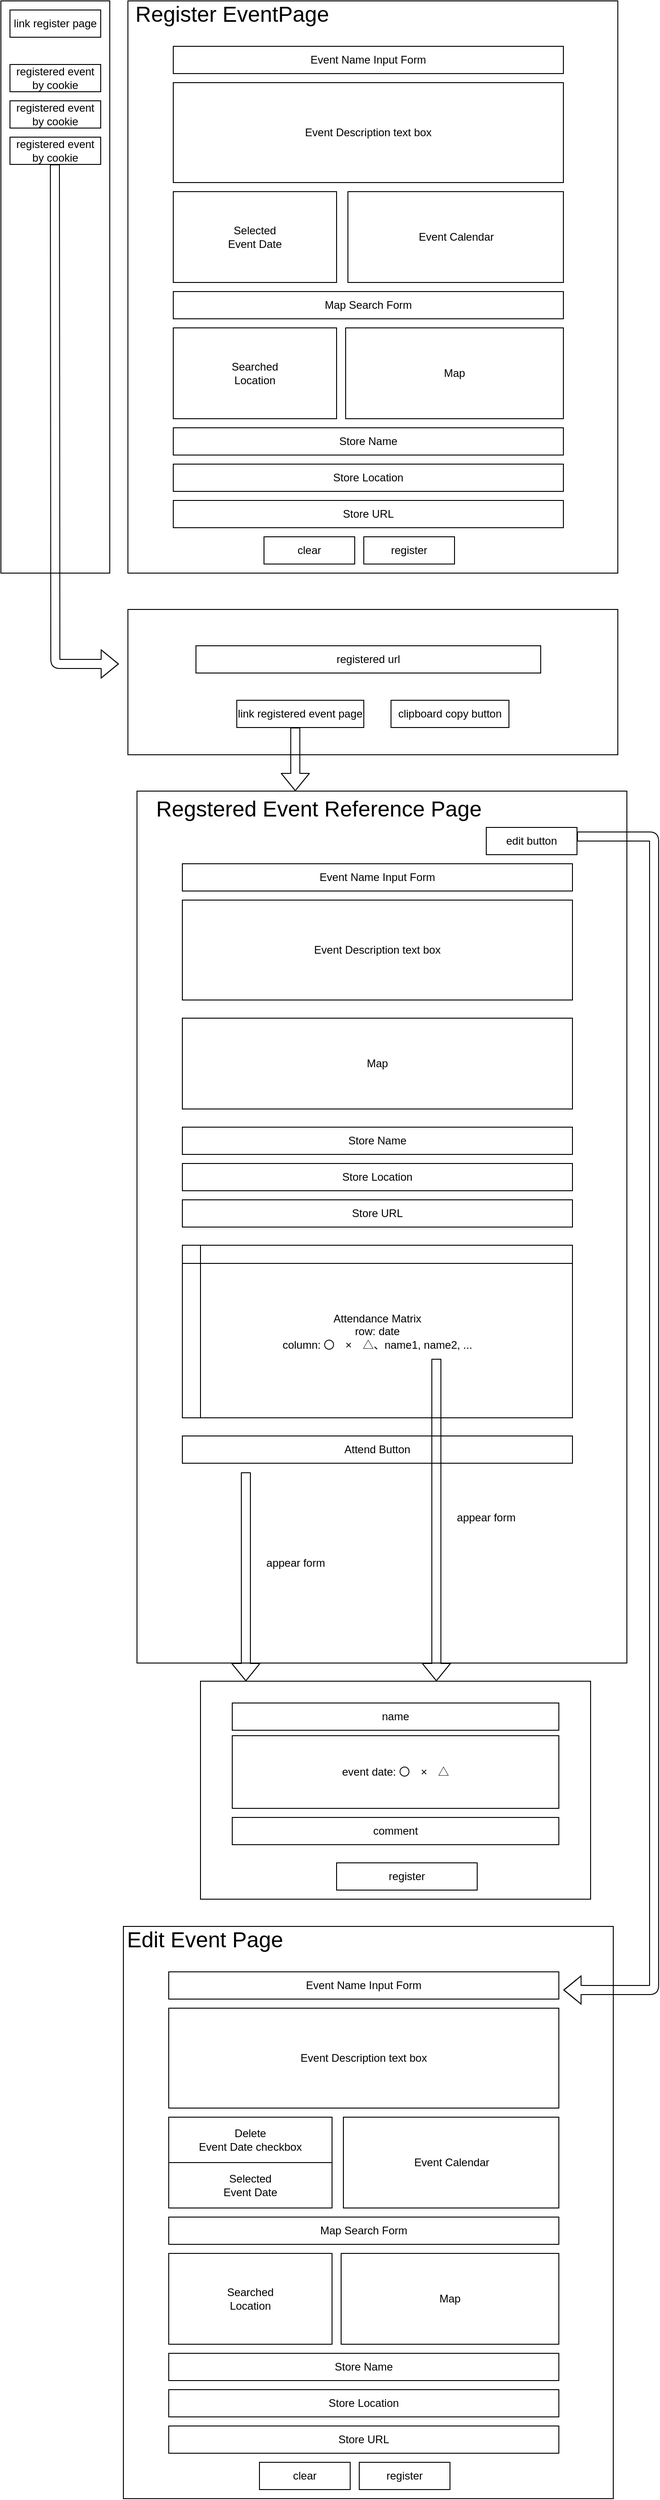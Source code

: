 <mxfile version="13.9.7" type="github">
  <diagram id="76KLX1Tyw8OJ2HWkUYvw" name="Page-1">
    <mxGraphModel dx="1422" dy="705" grid="1" gridSize="10" guides="1" tooltips="1" connect="1" arrows="1" fold="1" page="1" pageScale="1" pageWidth="827" pageHeight="1169" math="0" shadow="0">
      <root>
        <mxCell id="0" />
        <mxCell id="1" parent="0" />
        <mxCell id="SeXQM4YsFDkqSfDYHbvO-1" value="" style="rounded=0;whiteSpace=wrap;html=1;" vertex="1" parent="1">
          <mxGeometry x="170" y="40" width="540" height="630" as="geometry" />
        </mxCell>
        <mxCell id="SeXQM4YsFDkqSfDYHbvO-2" value="" style="rounded=0;whiteSpace=wrap;html=1;" vertex="1" parent="1">
          <mxGeometry x="30" y="40" width="120" height="630" as="geometry" />
        </mxCell>
        <mxCell id="SeXQM4YsFDkqSfDYHbvO-3" value="Event Name Input Form" style="rounded=0;whiteSpace=wrap;html=1;" vertex="1" parent="1">
          <mxGeometry x="220" y="90" width="430" height="30" as="geometry" />
        </mxCell>
        <mxCell id="SeXQM4YsFDkqSfDYHbvO-5" value="Selected&lt;br&gt;Event Date" style="rounded=0;whiteSpace=wrap;html=1;" vertex="1" parent="1">
          <mxGeometry x="220" y="250" width="180" height="100" as="geometry" />
        </mxCell>
        <mxCell id="SeXQM4YsFDkqSfDYHbvO-7" value="Map" style="rounded=0;whiteSpace=wrap;html=1;" vertex="1" parent="1">
          <mxGeometry x="410" y="400" width="240" height="100" as="geometry" />
        </mxCell>
        <mxCell id="SeXQM4YsFDkqSfDYHbvO-9" value="Map Search Form" style="rounded=0;whiteSpace=wrap;html=1;" vertex="1" parent="1">
          <mxGeometry x="220" y="360" width="430" height="30" as="geometry" />
        </mxCell>
        <mxCell id="SeXQM4YsFDkqSfDYHbvO-16" value="Event Description text box" style="rounded=0;whiteSpace=wrap;html=1;" vertex="1" parent="1">
          <mxGeometry x="220" y="130" width="430" height="110" as="geometry" />
        </mxCell>
        <mxCell id="SeXQM4YsFDkqSfDYHbvO-18" value="Event Calendar" style="rounded=0;whiteSpace=wrap;html=1;" vertex="1" parent="1">
          <mxGeometry x="412.5" y="250" width="237.5" height="100" as="geometry" />
        </mxCell>
        <mxCell id="SeXQM4YsFDkqSfDYHbvO-21" value="Searched&lt;br&gt;Location" style="rounded=0;whiteSpace=wrap;html=1;" vertex="1" parent="1">
          <mxGeometry x="220" y="400" width="180" height="100" as="geometry" />
        </mxCell>
        <mxCell id="SeXQM4YsFDkqSfDYHbvO-22" value="Store Name" style="rounded=0;whiteSpace=wrap;html=1;" vertex="1" parent="1">
          <mxGeometry x="220" y="510" width="430" height="30" as="geometry" />
        </mxCell>
        <mxCell id="SeXQM4YsFDkqSfDYHbvO-23" value="Store Location" style="rounded=0;whiteSpace=wrap;html=1;" vertex="1" parent="1">
          <mxGeometry x="220" y="550" width="430" height="30" as="geometry" />
        </mxCell>
        <mxCell id="SeXQM4YsFDkqSfDYHbvO-24" value="Store URL" style="rounded=0;whiteSpace=wrap;html=1;" vertex="1" parent="1">
          <mxGeometry x="220" y="590" width="430" height="30" as="geometry" />
        </mxCell>
        <mxCell id="SeXQM4YsFDkqSfDYHbvO-25" value="link register page" style="rounded=0;whiteSpace=wrap;html=1;" vertex="1" parent="1">
          <mxGeometry x="40" y="50" width="100" height="30" as="geometry" />
        </mxCell>
        <mxCell id="SeXQM4YsFDkqSfDYHbvO-26" value="clear&lt;span style=&quot;color: rgba(0 , 0 , 0 , 0) ; font-family: monospace ; font-size: 0px&quot;&gt;%3CmxGraphModel%3E%3Croot%3E%3CmxCell%20id%3D%220%22%2F%3E%3CmxCell%20id%3D%221%22%20parent%3D%220%22%2F%3E%3CmxCell%20id%3D%222%22%20value%3D%22link%20register%20page%22%20style%3D%22rounded%3D0%3BwhiteSpace%3Dwrap%3Bhtml%3D1%3B%22%20vertex%3D%221%22%20parent%3D%221%22%3E%3CmxGeometry%20x%3D%2240%22%20y%3D%2250%22%20width%3D%22100%22%20height%3D%2230%22%20as%3D%22geometry%22%2F%3E%3C%2FmxCell%3E%3C%2Froot%3E%3C%2FmxGraphModel%3E&lt;/span&gt;" style="rounded=0;whiteSpace=wrap;html=1;" vertex="1" parent="1">
          <mxGeometry x="320" y="630" width="100" height="30" as="geometry" />
        </mxCell>
        <mxCell id="SeXQM4YsFDkqSfDYHbvO-27" value="register" style="rounded=0;whiteSpace=wrap;html=1;" vertex="1" parent="1">
          <mxGeometry x="430" y="630" width="100" height="30" as="geometry" />
        </mxCell>
        <mxCell id="SeXQM4YsFDkqSfDYHbvO-28" value="registered event&lt;br&gt;by cookie" style="rounded=0;whiteSpace=wrap;html=1;" vertex="1" parent="1">
          <mxGeometry x="40" y="110" width="100" height="30" as="geometry" />
        </mxCell>
        <mxCell id="SeXQM4YsFDkqSfDYHbvO-29" value="registered event&lt;br&gt;by cookie" style="rounded=0;whiteSpace=wrap;html=1;" vertex="1" parent="1">
          <mxGeometry x="40" y="150" width="100" height="30" as="geometry" />
        </mxCell>
        <mxCell id="SeXQM4YsFDkqSfDYHbvO-30" value="registered event&lt;br&gt;by cookie" style="rounded=0;whiteSpace=wrap;html=1;" vertex="1" parent="1">
          <mxGeometry x="40" y="190" width="100" height="30" as="geometry" />
        </mxCell>
        <mxCell id="SeXQM4YsFDkqSfDYHbvO-31" value="&lt;font style=&quot;font-size: 24px&quot;&gt;Register EventPage&lt;/font&gt;" style="text;html=1;strokeColor=none;fillColor=none;align=center;verticalAlign=middle;whiteSpace=wrap;rounded=0;" vertex="1" parent="1">
          <mxGeometry x="170" y="40" width="230" height="30" as="geometry" />
        </mxCell>
        <mxCell id="SeXQM4YsFDkqSfDYHbvO-34" value="" style="rounded=0;whiteSpace=wrap;html=1;" vertex="1" parent="1">
          <mxGeometry x="180" y="910" width="540" height="960" as="geometry" />
        </mxCell>
        <mxCell id="SeXQM4YsFDkqSfDYHbvO-35" value="&lt;font style=&quot;font-size: 24px&quot;&gt;Regstered Event Reference Page&lt;/font&gt;" style="text;html=1;align=center;verticalAlign=middle;resizable=0;points=[];autosize=1;" vertex="1" parent="1">
          <mxGeometry x="195" y="920" width="370" height="20" as="geometry" />
        </mxCell>
        <mxCell id="SeXQM4YsFDkqSfDYHbvO-36" value="Event Name Input Form" style="rounded=0;whiteSpace=wrap;html=1;" vertex="1" parent="1">
          <mxGeometry x="230" y="990" width="430" height="30" as="geometry" />
        </mxCell>
        <mxCell id="SeXQM4YsFDkqSfDYHbvO-37" value="Event Description text box" style="rounded=0;whiteSpace=wrap;html=1;" vertex="1" parent="1">
          <mxGeometry x="230" y="1030" width="430" height="110" as="geometry" />
        </mxCell>
        <mxCell id="SeXQM4YsFDkqSfDYHbvO-38" value="Map" style="rounded=0;whiteSpace=wrap;html=1;" vertex="1" parent="1">
          <mxGeometry x="230" y="1160" width="430" height="100" as="geometry" />
        </mxCell>
        <mxCell id="SeXQM4YsFDkqSfDYHbvO-39" value="Store Name" style="rounded=0;whiteSpace=wrap;html=1;" vertex="1" parent="1">
          <mxGeometry x="230" y="1280" width="430" height="30" as="geometry" />
        </mxCell>
        <mxCell id="SeXQM4YsFDkqSfDYHbvO-40" value="Store Location" style="rounded=0;whiteSpace=wrap;html=1;" vertex="1" parent="1">
          <mxGeometry x="230" y="1320" width="430" height="30" as="geometry" />
        </mxCell>
        <mxCell id="SeXQM4YsFDkqSfDYHbvO-41" value="Store URL" style="rounded=0;whiteSpace=wrap;html=1;" vertex="1" parent="1">
          <mxGeometry x="230" y="1360" width="430" height="30" as="geometry" />
        </mxCell>
        <mxCell id="SeXQM4YsFDkqSfDYHbvO-42" value="Attendance Matrix&lt;br&gt;row: date&lt;br&gt;column: 〇　×　△、name1, name2, ..." style="shape=internalStorage;whiteSpace=wrap;html=1;backgroundOutline=1;" vertex="1" parent="1">
          <mxGeometry x="230" y="1410" width="430" height="190" as="geometry" />
        </mxCell>
        <mxCell id="SeXQM4YsFDkqSfDYHbvO-43" value="edit button" style="rounded=0;whiteSpace=wrap;html=1;" vertex="1" parent="1">
          <mxGeometry x="565" y="950" width="100" height="30" as="geometry" />
        </mxCell>
        <mxCell id="SeXQM4YsFDkqSfDYHbvO-44" value="" style="rounded=0;whiteSpace=wrap;html=1;" vertex="1" parent="1">
          <mxGeometry x="250" y="1890" width="430" height="240" as="geometry" />
        </mxCell>
        <mxCell id="SeXQM4YsFDkqSfDYHbvO-45" value="Attend Button" style="rounded=0;whiteSpace=wrap;html=1;" vertex="1" parent="1">
          <mxGeometry x="230" y="1620" width="430" height="30" as="geometry" />
        </mxCell>
        <mxCell id="SeXQM4YsFDkqSfDYHbvO-47" value="" style="shape=flexArrow;endArrow=classic;html=1;" edge="1" parent="1">
          <mxGeometry width="50" height="50" relative="1" as="geometry">
            <mxPoint x="300" y="1660" as="sourcePoint" />
            <mxPoint x="300" y="1890" as="targetPoint" />
          </mxGeometry>
        </mxCell>
        <mxCell id="SeXQM4YsFDkqSfDYHbvO-48" value="appear form" style="text;html=1;strokeColor=none;fillColor=none;align=center;verticalAlign=middle;whiteSpace=wrap;rounded=0;" vertex="1" parent="1">
          <mxGeometry x="310" y="1750" width="90" height="20" as="geometry" />
        </mxCell>
        <mxCell id="SeXQM4YsFDkqSfDYHbvO-49" value="name" style="rounded=0;whiteSpace=wrap;html=1;" vertex="1" parent="1">
          <mxGeometry x="285" y="1914" width="360" height="30" as="geometry" />
        </mxCell>
        <mxCell id="SeXQM4YsFDkqSfDYHbvO-50" value="event date: 〇　×　△" style="rounded=0;whiteSpace=wrap;html=1;" vertex="1" parent="1">
          <mxGeometry x="285" y="1950" width="360" height="80" as="geometry" />
        </mxCell>
        <mxCell id="SeXQM4YsFDkqSfDYHbvO-51" value="comment" style="rounded=0;whiteSpace=wrap;html=1;" vertex="1" parent="1">
          <mxGeometry x="285" y="2040" width="360" height="30" as="geometry" />
        </mxCell>
        <mxCell id="SeXQM4YsFDkqSfDYHbvO-52" value="register" style="rounded=0;whiteSpace=wrap;html=1;" vertex="1" parent="1">
          <mxGeometry x="400" y="2090" width="155" height="30" as="geometry" />
        </mxCell>
        <mxCell id="SeXQM4YsFDkqSfDYHbvO-53" value="" style="shape=flexArrow;endArrow=classic;html=1;" edge="1" parent="1">
          <mxGeometry width="50" height="50" relative="1" as="geometry">
            <mxPoint x="510" y="1535" as="sourcePoint" />
            <mxPoint x="510" y="1890" as="targetPoint" />
          </mxGeometry>
        </mxCell>
        <mxCell id="SeXQM4YsFDkqSfDYHbvO-54" value="appear form" style="text;html=1;strokeColor=none;fillColor=none;align=center;verticalAlign=middle;whiteSpace=wrap;rounded=0;" vertex="1" parent="1">
          <mxGeometry x="520" y="1700" width="90" height="20" as="geometry" />
        </mxCell>
        <mxCell id="SeXQM4YsFDkqSfDYHbvO-57" value="" style="shape=flexArrow;endArrow=classic;html=1;" edge="1" parent="1">
          <mxGeometry width="50" height="50" relative="1" as="geometry">
            <mxPoint x="89.5" y="220" as="sourcePoint" />
            <mxPoint x="160" y="770" as="targetPoint" />
            <Array as="points">
              <mxPoint x="90" y="770" />
            </Array>
          </mxGeometry>
        </mxCell>
        <mxCell id="SeXQM4YsFDkqSfDYHbvO-58" value="" style="rounded=0;whiteSpace=wrap;html=1;" vertex="1" parent="1">
          <mxGeometry x="170" y="710" width="540" height="160" as="geometry" />
        </mxCell>
        <mxCell id="SeXQM4YsFDkqSfDYHbvO-59" value="registered url" style="rounded=0;whiteSpace=wrap;html=1;" vertex="1" parent="1">
          <mxGeometry x="245" y="750" width="380" height="30" as="geometry" />
        </mxCell>
        <mxCell id="SeXQM4YsFDkqSfDYHbvO-60" value="clipboard copy button" style="rounded=0;whiteSpace=wrap;html=1;" vertex="1" parent="1">
          <mxGeometry x="460" y="810" width="130" height="30" as="geometry" />
        </mxCell>
        <mxCell id="SeXQM4YsFDkqSfDYHbvO-61" value="link registered event page" style="rounded=0;whiteSpace=wrap;html=1;" vertex="1" parent="1">
          <mxGeometry x="290" y="810" width="140" height="30" as="geometry" />
        </mxCell>
        <mxCell id="SeXQM4YsFDkqSfDYHbvO-62" value="" style="shape=flexArrow;endArrow=classic;html=1;" edge="1" parent="1">
          <mxGeometry width="50" height="50" relative="1" as="geometry">
            <mxPoint x="354.5" y="840" as="sourcePoint" />
            <mxPoint x="354.5" y="910" as="targetPoint" />
          </mxGeometry>
        </mxCell>
        <mxCell id="SeXQM4YsFDkqSfDYHbvO-91" value="" style="rounded=0;whiteSpace=wrap;html=1;" vertex="1" parent="1">
          <mxGeometry x="165" y="2160" width="540" height="630" as="geometry" />
        </mxCell>
        <mxCell id="SeXQM4YsFDkqSfDYHbvO-92" value="Event Name Input Form" style="rounded=0;whiteSpace=wrap;html=1;" vertex="1" parent="1">
          <mxGeometry x="215" y="2210" width="430" height="30" as="geometry" />
        </mxCell>
        <mxCell id="SeXQM4YsFDkqSfDYHbvO-93" value="Selected&lt;br&gt;Event Date" style="rounded=0;whiteSpace=wrap;html=1;" vertex="1" parent="1">
          <mxGeometry x="215" y="2420" width="180" height="50" as="geometry" />
        </mxCell>
        <mxCell id="SeXQM4YsFDkqSfDYHbvO-94" value="Map" style="rounded=0;whiteSpace=wrap;html=1;" vertex="1" parent="1">
          <mxGeometry x="405" y="2520" width="240" height="100" as="geometry" />
        </mxCell>
        <mxCell id="SeXQM4YsFDkqSfDYHbvO-95" value="Map Search Form" style="rounded=0;whiteSpace=wrap;html=1;" vertex="1" parent="1">
          <mxGeometry x="215" y="2480" width="430" height="30" as="geometry" />
        </mxCell>
        <mxCell id="SeXQM4YsFDkqSfDYHbvO-96" value="Event Description text box" style="rounded=0;whiteSpace=wrap;html=1;" vertex="1" parent="1">
          <mxGeometry x="215" y="2250" width="430" height="110" as="geometry" />
        </mxCell>
        <mxCell id="SeXQM4YsFDkqSfDYHbvO-97" value="Event Calendar" style="rounded=0;whiteSpace=wrap;html=1;" vertex="1" parent="1">
          <mxGeometry x="407.5" y="2370" width="237.5" height="100" as="geometry" />
        </mxCell>
        <mxCell id="SeXQM4YsFDkqSfDYHbvO-98" value="Searched&lt;br&gt;Location" style="rounded=0;whiteSpace=wrap;html=1;" vertex="1" parent="1">
          <mxGeometry x="215" y="2520" width="180" height="100" as="geometry" />
        </mxCell>
        <mxCell id="SeXQM4YsFDkqSfDYHbvO-99" value="Store Name" style="rounded=0;whiteSpace=wrap;html=1;" vertex="1" parent="1">
          <mxGeometry x="215" y="2630" width="430" height="30" as="geometry" />
        </mxCell>
        <mxCell id="SeXQM4YsFDkqSfDYHbvO-100" value="Store Location" style="rounded=0;whiteSpace=wrap;html=1;" vertex="1" parent="1">
          <mxGeometry x="215" y="2670" width="430" height="30" as="geometry" />
        </mxCell>
        <mxCell id="SeXQM4YsFDkqSfDYHbvO-101" value="Store URL" style="rounded=0;whiteSpace=wrap;html=1;" vertex="1" parent="1">
          <mxGeometry x="215" y="2710" width="430" height="30" as="geometry" />
        </mxCell>
        <mxCell id="SeXQM4YsFDkqSfDYHbvO-102" value="clear&lt;span style=&quot;color: rgba(0 , 0 , 0 , 0) ; font-family: monospace ; font-size: 0px&quot;&gt;%3CmxGraphModel%3E%3Croot%3E%3CmxCell%20id%3D%220%22%2F%3E%3CmxCell%20id%3D%221%22%20parent%3D%220%22%2F%3E%3CmxCell%20id%3D%222%22%20value%3D%22link%20register%20page%22%20style%3D%22rounded%3D0%3BwhiteSpace%3Dwrap%3Bhtml%3D1%3B%22%20vertex%3D%221%22%20parent%3D%221%22%3E%3CmxGeometry%20x%3D%2240%22%20y%3D%2250%22%20width%3D%22100%22%20height%3D%2230%22%20as%3D%22geometry%22%2F%3E%3C%2FmxCell%3E%3C%2Froot%3E%3C%2FmxGraphModel%3E&lt;/span&gt;" style="rounded=0;whiteSpace=wrap;html=1;" vertex="1" parent="1">
          <mxGeometry x="315" y="2750" width="100" height="30" as="geometry" />
        </mxCell>
        <mxCell id="SeXQM4YsFDkqSfDYHbvO-103" value="register" style="rounded=0;whiteSpace=wrap;html=1;" vertex="1" parent="1">
          <mxGeometry x="425" y="2750" width="100" height="30" as="geometry" />
        </mxCell>
        <mxCell id="SeXQM4YsFDkqSfDYHbvO-104" value="&lt;font style=&quot;font-size: 24px&quot;&gt;Edit Event Page&lt;/font&gt;" style="text;html=1;strokeColor=none;fillColor=none;align=center;verticalAlign=middle;whiteSpace=wrap;rounded=0;" vertex="1" parent="1">
          <mxGeometry x="165" y="2160" width="180" height="30" as="geometry" />
        </mxCell>
        <mxCell id="SeXQM4YsFDkqSfDYHbvO-105" value="Delete&lt;br&gt;Event Date checkbox" style="rounded=0;whiteSpace=wrap;html=1;" vertex="1" parent="1">
          <mxGeometry x="215" y="2370" width="180" height="50" as="geometry" />
        </mxCell>
        <mxCell id="SeXQM4YsFDkqSfDYHbvO-107" value="" style="shape=flexArrow;endArrow=classic;html=1;" edge="1" parent="1">
          <mxGeometry width="50" height="50" relative="1" as="geometry">
            <mxPoint x="665" y="960" as="sourcePoint" />
            <mxPoint x="650" y="2230" as="targetPoint" />
            <Array as="points">
              <mxPoint x="750" y="960" />
              <mxPoint x="750" y="2230" />
            </Array>
          </mxGeometry>
        </mxCell>
      </root>
    </mxGraphModel>
  </diagram>
</mxfile>
